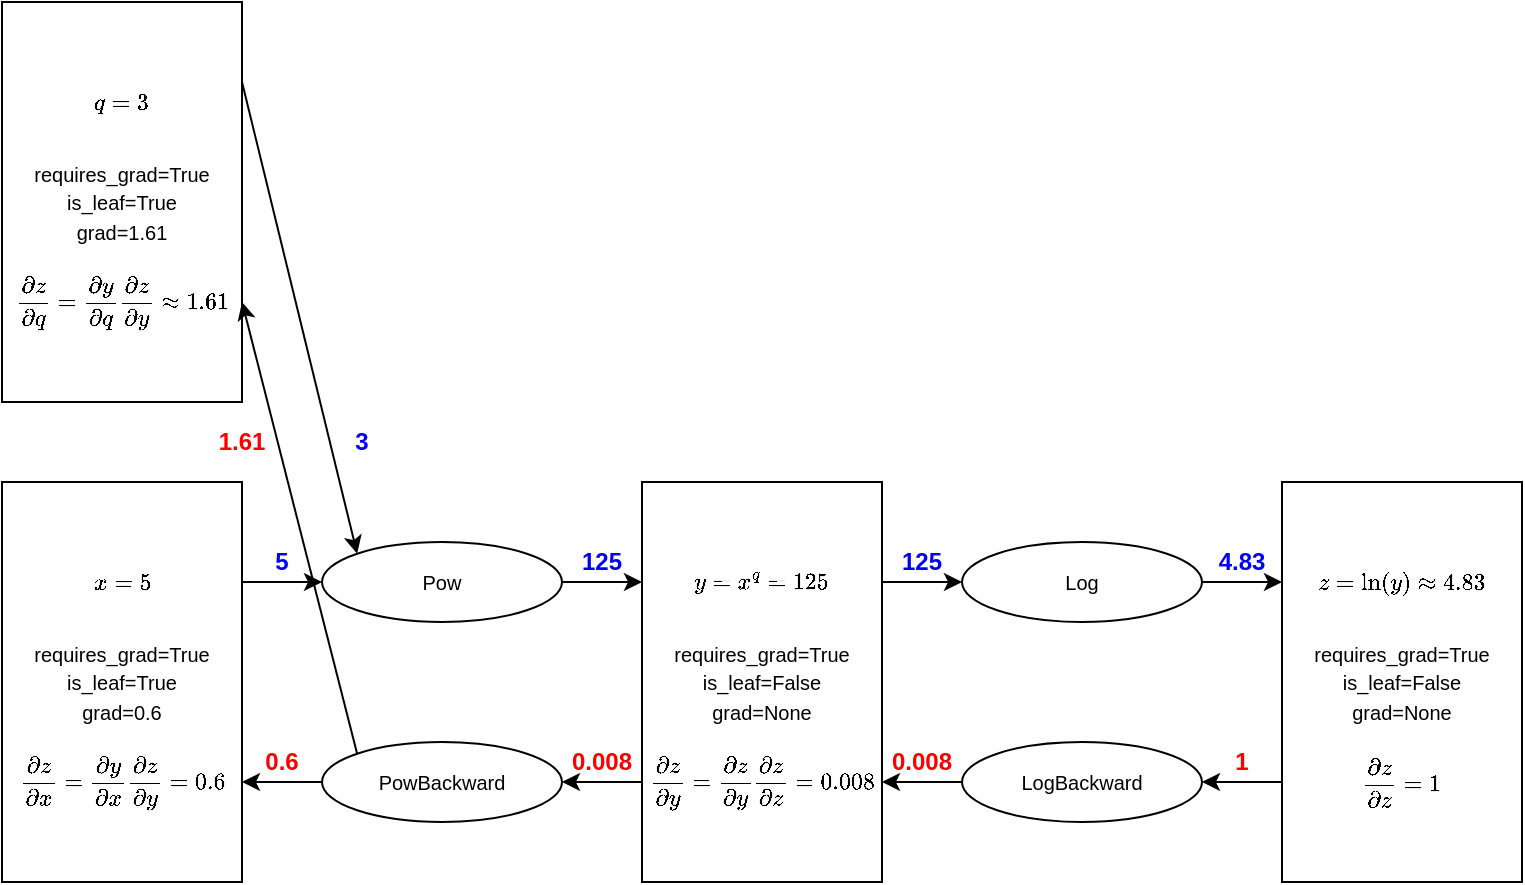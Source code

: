 <mxfile version="12.7.9" type="device"><diagram id="bgnBXdx7p-FtdPVI_79y" name="Page-1"><mxGraphModel dx="843" dy="491" grid="1" gridSize="10" guides="1" tooltips="1" connect="1" arrows="1" fold="1" page="1" pageScale="1" pageWidth="827" pageHeight="1169" math="1" shadow="0"><root><mxCell id="0"/><mxCell id="1" parent="0"/><mxCell id="llinqfBNkDC_DKOOu8mZ-4" value="&lt;font style=&quot;font-size: 10px&quot;&gt;requires_grad=True&lt;br&gt;is_leaf=True&lt;br&gt;grad=0.6&lt;br&gt;&lt;/font&gt;" style="rounded=0;whiteSpace=wrap;html=1;" parent="1" vertex="1"><mxGeometry x="40" y="280" width="120" height="200" as="geometry"/></mxCell><mxCell id="llinqfBNkDC_DKOOu8mZ-5" value="&lt;font style=&quot;font-size: 10px&quot;&gt;Pow&lt;/font&gt;" style="ellipse;whiteSpace=wrap;html=1;" parent="1" vertex="1"><mxGeometry x="200" y="310" width="120" height="40" as="geometry"/></mxCell><mxCell id="llinqfBNkDC_DKOOu8mZ-6" value="&lt;font style=&quot;font-size: 10px&quot;&gt;requires_grad=True&lt;br&gt;is_leaf=False&lt;br&gt;grad=None&lt;br&gt;&lt;/font&gt;" style="rounded=0;whiteSpace=wrap;html=1;" parent="1" vertex="1"><mxGeometry x="360" y="280" width="120" height="200" as="geometry"/></mxCell><mxCell id="llinqfBNkDC_DKOOu8mZ-7" value="&lt;font style=&quot;font-size: 10px&quot;&gt;Log&lt;/font&gt;" style="ellipse;whiteSpace=wrap;html=1;" parent="1" vertex="1"><mxGeometry x="520" y="310" width="120" height="40" as="geometry"/></mxCell><mxCell id="llinqfBNkDC_DKOOu8mZ-8" value="&lt;font style=&quot;font-size: 10px&quot;&gt;requires_grad=True&lt;br&gt;is_leaf=False&lt;br&gt;grad=None&lt;br&gt;&lt;/font&gt;" style="rounded=0;whiteSpace=wrap;html=1;" parent="1" vertex="1"><mxGeometry x="680" y="280" width="120" height="200" as="geometry"/></mxCell><mxCell id="llinqfBNkDC_DKOOu8mZ-10" value="&lt;font style=&quot;font-size: 10px&quot;&gt;PowBackward&lt;/font&gt;" style="ellipse;whiteSpace=wrap;html=1;" parent="1" vertex="1"><mxGeometry x="200" y="410" width="120" height="40" as="geometry"/></mxCell><mxCell id="llinqfBNkDC_DKOOu8mZ-11" value="&lt;font style=&quot;font-size: 10px&quot;&gt;LogBackward&lt;/font&gt;" style="ellipse;whiteSpace=wrap;html=1;" parent="1" vertex="1"><mxGeometry x="520" y="410" width="120" height="40" as="geometry"/></mxCell><mxCell id="llinqfBNkDC_DKOOu8mZ-16" value="" style="endArrow=classic;html=1;entryX=0;entryY=0.5;entryDx=0;entryDy=0;exitX=1;exitY=0.25;exitDx=0;exitDy=0;" parent="1" source="llinqfBNkDC_DKOOu8mZ-4" target="llinqfBNkDC_DKOOu8mZ-5" edge="1"><mxGeometry width="50" height="50" relative="1" as="geometry"><mxPoint x="170" y="280" as="sourcePoint"/><mxPoint x="220" y="230" as="targetPoint"/></mxGeometry></mxCell><mxCell id="llinqfBNkDC_DKOOu8mZ-22" value="" style="endArrow=classic;html=1;entryX=1;entryY=0.75;entryDx=0;entryDy=0;exitX=0;exitY=0.5;exitDx=0;exitDy=0;" parent="1" source="llinqfBNkDC_DKOOu8mZ-10" target="llinqfBNkDC_DKOOu8mZ-4" edge="1"><mxGeometry width="50" height="50" relative="1" as="geometry"><mxPoint x="380" y="450" as="sourcePoint"/><mxPoint x="430" y="400" as="targetPoint"/></mxGeometry></mxCell><mxCell id="llinqfBNkDC_DKOOu8mZ-23" value="" style="endArrow=classic;html=1;entryX=1;entryY=0.5;entryDx=0;entryDy=0;exitX=0;exitY=0.75;exitDx=0;exitDy=0;" parent="1" source="llinqfBNkDC_DKOOu8mZ-6" target="llinqfBNkDC_DKOOu8mZ-10" edge="1"><mxGeometry width="50" height="50" relative="1" as="geometry"><mxPoint x="360" y="369.5" as="sourcePoint"/><mxPoint x="320" y="369.5" as="targetPoint"/></mxGeometry></mxCell><mxCell id="llinqfBNkDC_DKOOu8mZ-24" value="" style="endArrow=classic;html=1;entryX=1;entryY=0.75;entryDx=0;entryDy=0;exitX=0;exitY=0.5;exitDx=0;exitDy=0;" parent="1" source="llinqfBNkDC_DKOOu8mZ-11" target="llinqfBNkDC_DKOOu8mZ-6" edge="1"><mxGeometry width="50" height="50" relative="1" as="geometry"><mxPoint x="520" y="369.5" as="sourcePoint"/><mxPoint x="480" y="369.5" as="targetPoint"/></mxGeometry></mxCell><mxCell id="llinqfBNkDC_DKOOu8mZ-25" value="" style="endArrow=classic;html=1;entryX=1;entryY=0.5;entryDx=0;entryDy=0;exitX=0;exitY=0.75;exitDx=0;exitDy=0;" parent="1" source="llinqfBNkDC_DKOOu8mZ-8" target="llinqfBNkDC_DKOOu8mZ-11" edge="1"><mxGeometry width="50" height="50" relative="1" as="geometry"><mxPoint x="680" y="369.5" as="sourcePoint"/><mxPoint x="640" y="369.5" as="targetPoint"/></mxGeometry></mxCell><mxCell id="llinqfBNkDC_DKOOu8mZ-29" value="" style="endArrow=classic;html=1;exitX=1;exitY=0.5;exitDx=0;exitDy=0;entryX=0;entryY=0.25;entryDx=0;entryDy=0;" parent="1" source="llinqfBNkDC_DKOOu8mZ-5" target="llinqfBNkDC_DKOOu8mZ-6" edge="1"><mxGeometry width="50" height="50" relative="1" as="geometry"><mxPoint x="380" y="450" as="sourcePoint"/><mxPoint x="430" y="400" as="targetPoint"/></mxGeometry></mxCell><mxCell id="llinqfBNkDC_DKOOu8mZ-30" value="" style="endArrow=classic;html=1;exitX=1;exitY=0.25;exitDx=0;exitDy=0;entryX=0;entryY=0.5;entryDx=0;entryDy=0;" parent="1" source="llinqfBNkDC_DKOOu8mZ-6" target="llinqfBNkDC_DKOOu8mZ-7" edge="1"><mxGeometry width="50" height="50" relative="1" as="geometry"><mxPoint x="380" y="450" as="sourcePoint"/><mxPoint x="430" y="400" as="targetPoint"/></mxGeometry></mxCell><mxCell id="llinqfBNkDC_DKOOu8mZ-31" value="" style="endArrow=classic;html=1;exitX=1;exitY=0.5;exitDx=0;exitDy=0;entryX=0;entryY=0.25;entryDx=0;entryDy=0;" parent="1" source="llinqfBNkDC_DKOOu8mZ-7" target="llinqfBNkDC_DKOOu8mZ-8" edge="1"><mxGeometry width="50" height="50" relative="1" as="geometry"><mxPoint x="380" y="450" as="sourcePoint"/><mxPoint x="430" y="400" as="targetPoint"/></mxGeometry></mxCell><mxCell id="25W4j2OrEaQ3ZzcwgowL-1" value="&lt;font style=&quot;font-size: 10px&quot;&gt;$$x=5$$&lt;/font&gt;" style="text;html=1;strokeColor=none;fillColor=none;align=center;verticalAlign=middle;whiteSpace=wrap;rounded=0;" vertex="1" parent="1"><mxGeometry x="80" y="320" width="40" height="20" as="geometry"/></mxCell><mxCell id="25W4j2OrEaQ3ZzcwgowL-2" value="&lt;font style=&quot;font-size: 10px&quot;&gt;$$\frac{\partial z}{\partial x}=\frac{\partial y}{\partial x}\frac{\partial z}{\partial y}=0.6$$&lt;/font&gt;" style="text;html=1;strokeColor=none;fillColor=none;align=center;verticalAlign=middle;whiteSpace=wrap;rounded=0;" vertex="1" parent="1"><mxGeometry x="80" y="420" width="40" height="20" as="geometry"/></mxCell><mxCell id="25W4j2OrEaQ3ZzcwgowL-3" value="&lt;font style=&quot;font-size: 10px&quot;&gt;$$y=x^q=125$$&lt;/font&gt;" style="text;html=1;strokeColor=none;fillColor=none;align=center;verticalAlign=middle;whiteSpace=wrap;rounded=0;" vertex="1" parent="1"><mxGeometry x="400" y="320" width="40" height="20" as="geometry"/></mxCell><mxCell id="25W4j2OrEaQ3ZzcwgowL-7" value="&lt;font style=&quot;font-size: 10px&quot;&gt;$$\frac{\partial z}{\partial y}=\frac{\partial z}{\partial y}\frac{\partial z}{\partial z}=0.008$$&lt;/font&gt;" style="text;html=1;strokeColor=none;fillColor=none;align=center;verticalAlign=middle;whiteSpace=wrap;rounded=0;" vertex="1" parent="1"><mxGeometry x="400" y="420" width="40" height="20" as="geometry"/></mxCell><mxCell id="25W4j2OrEaQ3ZzcwgowL-8" value="&lt;font style=&quot;font-size: 10px&quot;&gt;$$z=\ln(y) \approx 4.83$$&lt;/font&gt;" style="text;html=1;strokeColor=none;fillColor=none;align=center;verticalAlign=middle;whiteSpace=wrap;rounded=0;" vertex="1" parent="1"><mxGeometry x="720" y="320" width="40" height="20" as="geometry"/></mxCell><mxCell id="25W4j2OrEaQ3ZzcwgowL-9" value="&lt;font style=&quot;font-size: 10px&quot;&gt;$$\frac{\partial z}{\partial z}=1$$&lt;/font&gt;" style="text;html=1;strokeColor=none;fillColor=none;align=center;verticalAlign=middle;whiteSpace=wrap;rounded=0;" vertex="1" parent="1"><mxGeometry x="720" y="420" width="40" height="20" as="geometry"/></mxCell><mxCell id="25W4j2OrEaQ3ZzcwgowL-11" value="&lt;font color=&quot;#0000ff&quot;&gt;&lt;b&gt;5&lt;/b&gt;&lt;/font&gt;" style="text;html=1;strokeColor=none;fillColor=none;align=center;verticalAlign=middle;whiteSpace=wrap;rounded=0;" vertex="1" parent="1"><mxGeometry x="160" y="310" width="40" height="20" as="geometry"/></mxCell><mxCell id="25W4j2OrEaQ3ZzcwgowL-12" value="&lt;b&gt;&lt;font color=&quot;#0000ff&quot;&gt;125&lt;/font&gt;&lt;/b&gt;" style="text;html=1;strokeColor=none;fillColor=none;align=center;verticalAlign=middle;whiteSpace=wrap;rounded=0;" vertex="1" parent="1"><mxGeometry x="480" y="310" width="40" height="20" as="geometry"/></mxCell><mxCell id="25W4j2OrEaQ3ZzcwgowL-13" value="&lt;b&gt;&lt;font color=&quot;#ff0000&quot;&gt;1&lt;/font&gt;&lt;/b&gt;" style="text;html=1;strokeColor=none;fillColor=none;align=center;verticalAlign=middle;whiteSpace=wrap;rounded=0;" vertex="1" parent="1"><mxGeometry x="640" y="410" width="40" height="20" as="geometry"/></mxCell><mxCell id="25W4j2OrEaQ3ZzcwgowL-14" value="&lt;b&gt;&lt;font color=&quot;#ff0000&quot;&gt;0.008&lt;/font&gt;&lt;/b&gt;" style="text;html=1;strokeColor=none;fillColor=none;align=center;verticalAlign=middle;whiteSpace=wrap;rounded=0;" vertex="1" parent="1"><mxGeometry x="320" y="410" width="40" height="20" as="geometry"/></mxCell><mxCell id="25W4j2OrEaQ3ZzcwgowL-15" value="&lt;b&gt;&lt;font color=&quot;#0000ff&quot;&gt;125&lt;/font&gt;&lt;/b&gt;" style="text;html=1;strokeColor=none;fillColor=none;align=center;verticalAlign=middle;whiteSpace=wrap;rounded=0;" vertex="1" parent="1"><mxGeometry x="320" y="310" width="40" height="20" as="geometry"/></mxCell><mxCell id="25W4j2OrEaQ3ZzcwgowL-16" value="&lt;b&gt;&lt;font color=&quot;#ff0000&quot;&gt;0.008&lt;/font&gt;&lt;/b&gt;" style="text;html=1;strokeColor=none;fillColor=none;align=center;verticalAlign=middle;whiteSpace=wrap;rounded=0;" vertex="1" parent="1"><mxGeometry x="480" y="410" width="40" height="20" as="geometry"/></mxCell><mxCell id="25W4j2OrEaQ3ZzcwgowL-17" value="&lt;b&gt;&lt;font color=&quot;#0000ff&quot;&gt;4.83&lt;/font&gt;&lt;/b&gt;" style="text;html=1;strokeColor=none;fillColor=none;align=center;verticalAlign=middle;whiteSpace=wrap;rounded=0;" vertex="1" parent="1"><mxGeometry x="640" y="310" width="40" height="20" as="geometry"/></mxCell><mxCell id="25W4j2OrEaQ3ZzcwgowL-20" value="&lt;b&gt;&lt;font color=&quot;#ff0000&quot;&gt;0.6&lt;/font&gt;&lt;/b&gt;" style="text;html=1;strokeColor=none;fillColor=none;align=center;verticalAlign=middle;whiteSpace=wrap;rounded=0;" vertex="1" parent="1"><mxGeometry x="160" y="410" width="40" height="20" as="geometry"/></mxCell><mxCell id="25W4j2OrEaQ3ZzcwgowL-21" value="&lt;font style=&quot;font-size: 10px&quot;&gt;requires_grad=True&lt;br&gt;is_leaf=True&lt;br&gt;grad=1.61&lt;br&gt;&lt;/font&gt;" style="rounded=0;whiteSpace=wrap;html=1;" vertex="1" parent="1"><mxGeometry x="40" y="40" width="120" height="200" as="geometry"/></mxCell><mxCell id="25W4j2OrEaQ3ZzcwgowL-22" value="&lt;font style=&quot;font-size: 10px&quot;&gt;$$q=3$$&lt;/font&gt;" style="text;html=1;strokeColor=none;fillColor=none;align=center;verticalAlign=middle;whiteSpace=wrap;rounded=0;" vertex="1" parent="1"><mxGeometry x="80" y="80" width="40" height="20" as="geometry"/></mxCell><mxCell id="25W4j2OrEaQ3ZzcwgowL-23" value="&lt;font style=&quot;font-size: 10px&quot;&gt;$$\frac{\partial z}{\partial q}=\frac{\partial y}{\partial q}\frac{\partial z}{\partial y} \approx 1.61$$&lt;/font&gt;" style="text;html=1;strokeColor=none;fillColor=none;align=center;verticalAlign=middle;whiteSpace=wrap;rounded=0;" vertex="1" parent="1"><mxGeometry x="80" y="180" width="40" height="20" as="geometry"/></mxCell><mxCell id="25W4j2OrEaQ3ZzcwgowL-24" value="" style="endArrow=classic;html=1;entryX=0;entryY=0;entryDx=0;entryDy=0;" edge="1" parent="1" target="llinqfBNkDC_DKOOu8mZ-5"><mxGeometry width="50" height="50" relative="1" as="geometry"><mxPoint x="160" y="80" as="sourcePoint"/><mxPoint x="210" y="30" as="targetPoint"/></mxGeometry></mxCell><mxCell id="25W4j2OrEaQ3ZzcwgowL-25" value="" style="endArrow=classic;html=1;exitX=0;exitY=0;exitDx=0;exitDy=0;entryX=1;entryY=0.75;entryDx=0;entryDy=0;" edge="1" parent="1" source="llinqfBNkDC_DKOOu8mZ-10" target="25W4j2OrEaQ3ZzcwgowL-21"><mxGeometry width="50" height="50" relative="1" as="geometry"><mxPoint x="410" y="310" as="sourcePoint"/><mxPoint x="460" y="260" as="targetPoint"/></mxGeometry></mxCell><mxCell id="25W4j2OrEaQ3ZzcwgowL-26" value="&lt;b&gt;&lt;font color=&quot;#ff0000&quot;&gt;1.61&lt;/font&gt;&lt;/b&gt;" style="text;html=1;strokeColor=none;fillColor=none;align=center;verticalAlign=middle;whiteSpace=wrap;rounded=0;" vertex="1" parent="1"><mxGeometry x="140" y="250" width="40" height="20" as="geometry"/></mxCell><mxCell id="25W4j2OrEaQ3ZzcwgowL-27" value="&lt;font color=&quot;#0000ff&quot;&gt;&lt;b&gt;3&lt;/b&gt;&lt;/font&gt;" style="text;html=1;strokeColor=none;fillColor=none;align=center;verticalAlign=middle;whiteSpace=wrap;rounded=0;" vertex="1" parent="1"><mxGeometry x="200" y="250" width="40" height="20" as="geometry"/></mxCell></root></mxGraphModel></diagram></mxfile>